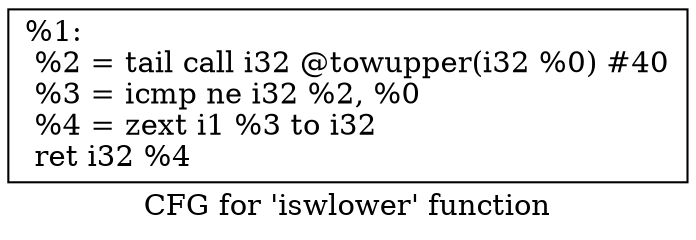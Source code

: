 digraph "CFG for 'iswlower' function" {
	label="CFG for 'iswlower' function";

	Node0x1973610 [shape=record,label="{%1:\l  %2 = tail call i32 @towupper(i32 %0) #40\l  %3 = icmp ne i32 %2, %0\l  %4 = zext i1 %3 to i32\l  ret i32 %4\l}"];
}
